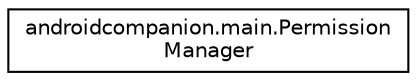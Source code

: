 digraph "Graphical Class Hierarchy"
{
  edge [fontname="Helvetica",fontsize="10",labelfontname="Helvetica",labelfontsize="10"];
  node [fontname="Helvetica",fontsize="10",shape=record];
  rankdir="LR";
  Node0 [label="androidcompanion.main.Permission\lManager",height=0.2,width=0.4,color="black", fillcolor="white", style="filled",URL="$classandroidcompanion_1_1main_1_1_permission_manager.html"];
}
